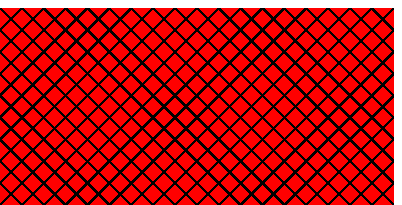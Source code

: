 %%% addto hatchfill
%%% addto beginfig
%%% enddef endfig
%%% length withcolor dashed off on
% This is a sample file demonstrating how one can use the macros defined
% in hatching.mp.

input hatching.mp;

vardef star(expr n) =
 for i_:=0 upto 2n-1:
  if odd i_: 1/2 fi (right rotated (180*(i_/n))) --
 endfor cycle
enddef;

beginfig(100);
 path p; p:=unitsquare xscaled 50mm yscaled 25mm;
 hatchfill p withcolor red withcolor (45,2mm,-.5bp) withcolor (-45,2mm,-.5bp);

endfig;

beginfig(101);
 interim hatch_match:=0;
 path p; p:=star(10) xscaled 35mm yscaled 20mm rotated 20;
 hatchfill p withcolor (0,1,.5);
 draw image(hatchfill p
  withcolor (45,3bp,-.5bp) withcolor (-45,3bp,-.5bp);
 ) withcolor red dashed evenly; % |evenly=dashpattern(on 3bp off 3bp)|
endfig;

beginfig(102);
 path p; p:=star(10) xscaled 35mm yscaled 20mm rotated 20;
 interim hatch_match:=0;
 hatchoptions(withcolor blue dashed evenly scaled 2);
 hatchfill p withcolor .75white withcolor (20,6bp,-.5bp);
 hatchoptions(withcolor (blue+green) dashed evenly shifted (3/2bp,0));
 hatchfill p withcolor (110,6bp,-.5bp);
endfig;

beginfig(103);
 path p; p:=star(10) xscaled 35mm yscaled 35mm;
 save draw_hatched_band;
 vardef draw_hatched_band(expr za,zb,a,l,d) =
  save n_; n_:=length(za-zb)/l;
  for i_:=0 upto ceiling n_:
   fill star(10) xscaled 2/5l yscaled 2/5l
     shifted (i_/n_)[za,zb] withcolor (i_/n_)[green,blue];
  endfor
 enddef;
 hatchfill p withcolor (red+green) withcolor (45,10bp,-1bp);
endfig;

end.
%%\end

